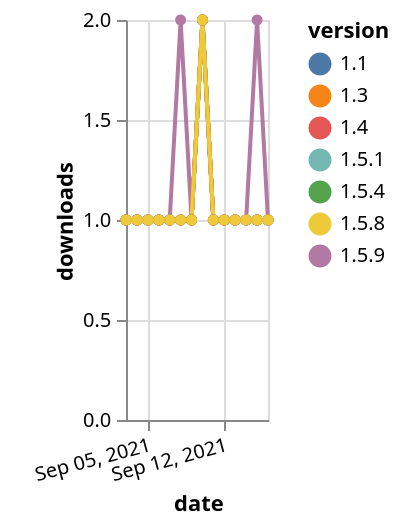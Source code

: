 {"$schema": "https://vega.github.io/schema/vega-lite/v5.json", "description": "A simple bar chart with embedded data.", "data": {"values": [{"date": "2021-09-03", "total": 127, "delta": 1, "version": "1.5.4"}, {"date": "2021-09-04", "total": 128, "delta": 1, "version": "1.5.4"}, {"date": "2021-09-05", "total": 129, "delta": 1, "version": "1.5.4"}, {"date": "2021-09-06", "total": 130, "delta": 1, "version": "1.5.4"}, {"date": "2021-09-07", "total": 131, "delta": 1, "version": "1.5.4"}, {"date": "2021-09-08", "total": 132, "delta": 1, "version": "1.5.4"}, {"date": "2021-09-09", "total": 133, "delta": 1, "version": "1.5.4"}, {"date": "2021-09-10", "total": 135, "delta": 2, "version": "1.5.4"}, {"date": "2021-09-11", "total": 136, "delta": 1, "version": "1.5.4"}, {"date": "2021-09-12", "total": 137, "delta": 1, "version": "1.5.4"}, {"date": "2021-09-13", "total": 138, "delta": 1, "version": "1.5.4"}, {"date": "2021-09-14", "total": 139, "delta": 1, "version": "1.5.4"}, {"date": "2021-09-15", "total": 140, "delta": 1, "version": "1.5.4"}, {"date": "2021-09-16", "total": 141, "delta": 1, "version": "1.5.4"}, {"date": "2021-09-03", "total": 131, "delta": 1, "version": "1.5.9"}, {"date": "2021-09-04", "total": 132, "delta": 1, "version": "1.5.9"}, {"date": "2021-09-05", "total": 133, "delta": 1, "version": "1.5.9"}, {"date": "2021-09-06", "total": 134, "delta": 1, "version": "1.5.9"}, {"date": "2021-09-07", "total": 135, "delta": 1, "version": "1.5.9"}, {"date": "2021-09-08", "total": 137, "delta": 2, "version": "1.5.9"}, {"date": "2021-09-09", "total": 138, "delta": 1, "version": "1.5.9"}, {"date": "2021-09-10", "total": 140, "delta": 2, "version": "1.5.9"}, {"date": "2021-09-11", "total": 141, "delta": 1, "version": "1.5.9"}, {"date": "2021-09-12", "total": 142, "delta": 1, "version": "1.5.9"}, {"date": "2021-09-13", "total": 143, "delta": 1, "version": "1.5.9"}, {"date": "2021-09-14", "total": 144, "delta": 1, "version": "1.5.9"}, {"date": "2021-09-15", "total": 146, "delta": 2, "version": "1.5.9"}, {"date": "2021-09-16", "total": 147, "delta": 1, "version": "1.5.9"}, {"date": "2021-09-03", "total": 134, "delta": 1, "version": "1.5.1"}, {"date": "2021-09-04", "total": 135, "delta": 1, "version": "1.5.1"}, {"date": "2021-09-05", "total": 136, "delta": 1, "version": "1.5.1"}, {"date": "2021-09-06", "total": 137, "delta": 1, "version": "1.5.1"}, {"date": "2021-09-07", "total": 138, "delta": 1, "version": "1.5.1"}, {"date": "2021-09-08", "total": 139, "delta": 1, "version": "1.5.1"}, {"date": "2021-09-09", "total": 140, "delta": 1, "version": "1.5.1"}, {"date": "2021-09-10", "total": 142, "delta": 2, "version": "1.5.1"}, {"date": "2021-09-11", "total": 143, "delta": 1, "version": "1.5.1"}, {"date": "2021-09-12", "total": 144, "delta": 1, "version": "1.5.1"}, {"date": "2021-09-13", "total": 145, "delta": 1, "version": "1.5.1"}, {"date": "2021-09-14", "total": 146, "delta": 1, "version": "1.5.1"}, {"date": "2021-09-15", "total": 147, "delta": 1, "version": "1.5.1"}, {"date": "2021-09-16", "total": 148, "delta": 1, "version": "1.5.1"}, {"date": "2021-09-03", "total": 148, "delta": 1, "version": "1.1"}, {"date": "2021-09-04", "total": 149, "delta": 1, "version": "1.1"}, {"date": "2021-09-05", "total": 150, "delta": 1, "version": "1.1"}, {"date": "2021-09-06", "total": 151, "delta": 1, "version": "1.1"}, {"date": "2021-09-07", "total": 152, "delta": 1, "version": "1.1"}, {"date": "2021-09-08", "total": 153, "delta": 1, "version": "1.1"}, {"date": "2021-09-09", "total": 154, "delta": 1, "version": "1.1"}, {"date": "2021-09-10", "total": 156, "delta": 2, "version": "1.1"}, {"date": "2021-09-11", "total": 157, "delta": 1, "version": "1.1"}, {"date": "2021-09-12", "total": 158, "delta": 1, "version": "1.1"}, {"date": "2021-09-13", "total": 159, "delta": 1, "version": "1.1"}, {"date": "2021-09-14", "total": 160, "delta": 1, "version": "1.1"}, {"date": "2021-09-15", "total": 161, "delta": 1, "version": "1.1"}, {"date": "2021-09-16", "total": 162, "delta": 1, "version": "1.1"}, {"date": "2021-09-03", "total": 137, "delta": 1, "version": "1.4"}, {"date": "2021-09-04", "total": 138, "delta": 1, "version": "1.4"}, {"date": "2021-09-05", "total": 139, "delta": 1, "version": "1.4"}, {"date": "2021-09-06", "total": 140, "delta": 1, "version": "1.4"}, {"date": "2021-09-07", "total": 141, "delta": 1, "version": "1.4"}, {"date": "2021-09-08", "total": 142, "delta": 1, "version": "1.4"}, {"date": "2021-09-09", "total": 143, "delta": 1, "version": "1.4"}, {"date": "2021-09-10", "total": 145, "delta": 2, "version": "1.4"}, {"date": "2021-09-11", "total": 146, "delta": 1, "version": "1.4"}, {"date": "2021-09-12", "total": 147, "delta": 1, "version": "1.4"}, {"date": "2021-09-13", "total": 148, "delta": 1, "version": "1.4"}, {"date": "2021-09-14", "total": 149, "delta": 1, "version": "1.4"}, {"date": "2021-09-15", "total": 150, "delta": 1, "version": "1.4"}, {"date": "2021-09-16", "total": 151, "delta": 1, "version": "1.4"}, {"date": "2021-09-03", "total": 138, "delta": 1, "version": "1.3"}, {"date": "2021-09-04", "total": 139, "delta": 1, "version": "1.3"}, {"date": "2021-09-05", "total": 140, "delta": 1, "version": "1.3"}, {"date": "2021-09-06", "total": 141, "delta": 1, "version": "1.3"}, {"date": "2021-09-07", "total": 142, "delta": 1, "version": "1.3"}, {"date": "2021-09-08", "total": 143, "delta": 1, "version": "1.3"}, {"date": "2021-09-09", "total": 144, "delta": 1, "version": "1.3"}, {"date": "2021-09-10", "total": 146, "delta": 2, "version": "1.3"}, {"date": "2021-09-11", "total": 147, "delta": 1, "version": "1.3"}, {"date": "2021-09-12", "total": 148, "delta": 1, "version": "1.3"}, {"date": "2021-09-13", "total": 149, "delta": 1, "version": "1.3"}, {"date": "2021-09-14", "total": 150, "delta": 1, "version": "1.3"}, {"date": "2021-09-15", "total": 151, "delta": 1, "version": "1.3"}, {"date": "2021-09-16", "total": 152, "delta": 1, "version": "1.3"}, {"date": "2021-09-03", "total": 130, "delta": 1, "version": "1.5.8"}, {"date": "2021-09-04", "total": 131, "delta": 1, "version": "1.5.8"}, {"date": "2021-09-05", "total": 132, "delta": 1, "version": "1.5.8"}, {"date": "2021-09-06", "total": 133, "delta": 1, "version": "1.5.8"}, {"date": "2021-09-07", "total": 134, "delta": 1, "version": "1.5.8"}, {"date": "2021-09-08", "total": 135, "delta": 1, "version": "1.5.8"}, {"date": "2021-09-09", "total": 136, "delta": 1, "version": "1.5.8"}, {"date": "2021-09-10", "total": 138, "delta": 2, "version": "1.5.8"}, {"date": "2021-09-11", "total": 139, "delta": 1, "version": "1.5.8"}, {"date": "2021-09-12", "total": 140, "delta": 1, "version": "1.5.8"}, {"date": "2021-09-13", "total": 141, "delta": 1, "version": "1.5.8"}, {"date": "2021-09-14", "total": 142, "delta": 1, "version": "1.5.8"}, {"date": "2021-09-15", "total": 143, "delta": 1, "version": "1.5.8"}, {"date": "2021-09-16", "total": 144, "delta": 1, "version": "1.5.8"}]}, "width": "container", "mark": {"type": "line", "point": {"filled": true}}, "encoding": {"x": {"field": "date", "type": "temporal", "timeUnit": "yearmonthdate", "title": "date", "axis": {"labelAngle": -15}}, "y": {"field": "delta", "type": "quantitative", "title": "downloads"}, "color": {"field": "version", "type": "nominal"}, "tooltip": {"field": "delta"}}}